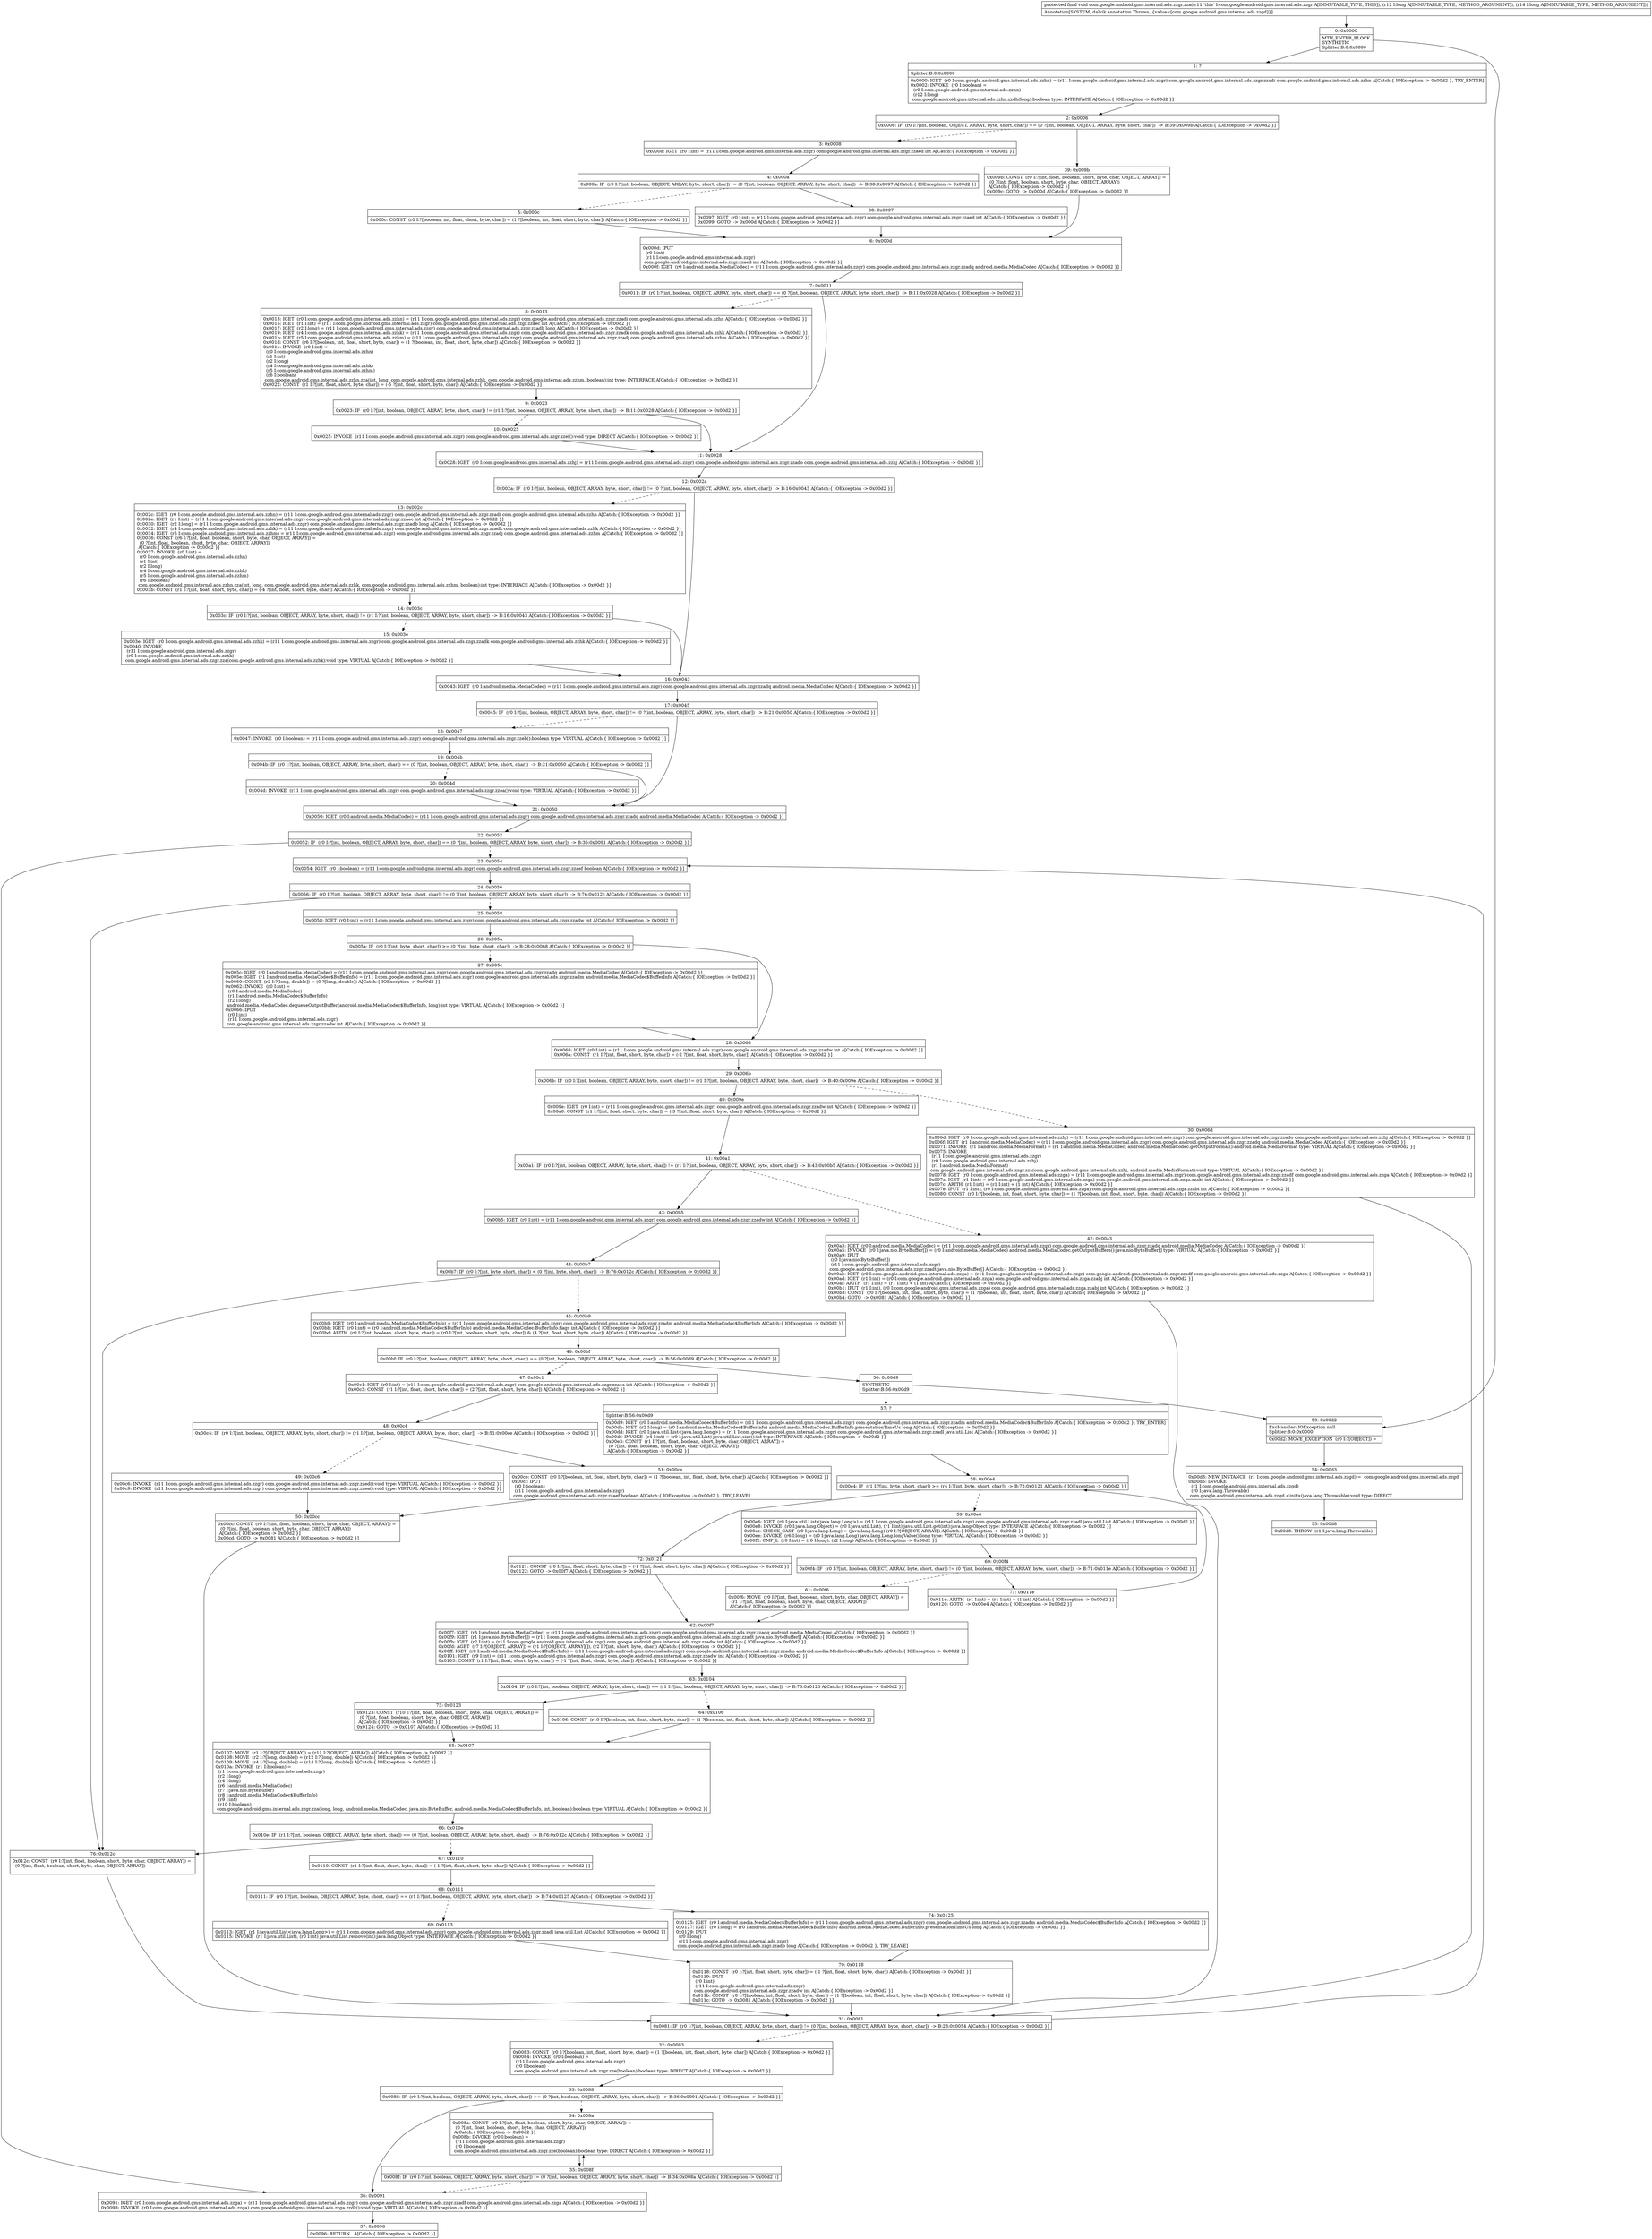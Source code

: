digraph "CFG forcom.google.android.gms.internal.ads.zzgr.zza(JJ)V" {
Node_0 [shape=record,label="{0\:\ 0x0000|MTH_ENTER_BLOCK\lSYNTHETIC\lSplitter:B:0:0x0000\l}"];
Node_1 [shape=record,label="{1\:\ ?|Splitter:B:0:0x0000\l|0x0000: IGET  (r0 I:com.google.android.gms.internal.ads.zzhn) = (r11 I:com.google.android.gms.internal.ads.zzgr) com.google.android.gms.internal.ads.zzgr.zzadi com.google.android.gms.internal.ads.zzhn A[Catch:\{ IOException \-\> 0x00d2 \}, TRY_ENTER]\l0x0002: INVOKE  (r0 I:boolean) = \l  (r0 I:com.google.android.gms.internal.ads.zzhn)\l  (r12 I:long)\l com.google.android.gms.internal.ads.zzhn.zzdh(long):boolean type: INTERFACE A[Catch:\{ IOException \-\> 0x00d2 \}]\l}"];
Node_2 [shape=record,label="{2\:\ 0x0006|0x0006: IF  (r0 I:?[int, boolean, OBJECT, ARRAY, byte, short, char]) == (0 ?[int, boolean, OBJECT, ARRAY, byte, short, char])  \-\> B:39:0x009b A[Catch:\{ IOException \-\> 0x00d2 \}]\l}"];
Node_3 [shape=record,label="{3\:\ 0x0008|0x0008: IGET  (r0 I:int) = (r11 I:com.google.android.gms.internal.ads.zzgr) com.google.android.gms.internal.ads.zzgr.zzaed int A[Catch:\{ IOException \-\> 0x00d2 \}]\l}"];
Node_4 [shape=record,label="{4\:\ 0x000a|0x000a: IF  (r0 I:?[int, boolean, OBJECT, ARRAY, byte, short, char]) != (0 ?[int, boolean, OBJECT, ARRAY, byte, short, char])  \-\> B:38:0x0097 A[Catch:\{ IOException \-\> 0x00d2 \}]\l}"];
Node_5 [shape=record,label="{5\:\ 0x000c|0x000c: CONST  (r0 I:?[boolean, int, float, short, byte, char]) = (1 ?[boolean, int, float, short, byte, char]) A[Catch:\{ IOException \-\> 0x00d2 \}]\l}"];
Node_6 [shape=record,label="{6\:\ 0x000d|0x000d: IPUT  \l  (r0 I:int)\l  (r11 I:com.google.android.gms.internal.ads.zzgr)\l com.google.android.gms.internal.ads.zzgr.zzaed int A[Catch:\{ IOException \-\> 0x00d2 \}]\l0x000f: IGET  (r0 I:android.media.MediaCodec) = (r11 I:com.google.android.gms.internal.ads.zzgr) com.google.android.gms.internal.ads.zzgr.zzadq android.media.MediaCodec A[Catch:\{ IOException \-\> 0x00d2 \}]\l}"];
Node_7 [shape=record,label="{7\:\ 0x0011|0x0011: IF  (r0 I:?[int, boolean, OBJECT, ARRAY, byte, short, char]) == (0 ?[int, boolean, OBJECT, ARRAY, byte, short, char])  \-\> B:11:0x0028 A[Catch:\{ IOException \-\> 0x00d2 \}]\l}"];
Node_8 [shape=record,label="{8\:\ 0x0013|0x0013: IGET  (r0 I:com.google.android.gms.internal.ads.zzhn) = (r11 I:com.google.android.gms.internal.ads.zzgr) com.google.android.gms.internal.ads.zzgr.zzadi com.google.android.gms.internal.ads.zzhn A[Catch:\{ IOException \-\> 0x00d2 \}]\l0x0015: IGET  (r1 I:int) = (r11 I:com.google.android.gms.internal.ads.zzgr) com.google.android.gms.internal.ads.zzgr.zzaec int A[Catch:\{ IOException \-\> 0x00d2 \}]\l0x0017: IGET  (r2 I:long) = (r11 I:com.google.android.gms.internal.ads.zzgr) com.google.android.gms.internal.ads.zzgr.zzadb long A[Catch:\{ IOException \-\> 0x00d2 \}]\l0x0019: IGET  (r4 I:com.google.android.gms.internal.ads.zzhk) = (r11 I:com.google.android.gms.internal.ads.zzgr) com.google.android.gms.internal.ads.zzgr.zzadk com.google.android.gms.internal.ads.zzhk A[Catch:\{ IOException \-\> 0x00d2 \}]\l0x001b: IGET  (r5 I:com.google.android.gms.internal.ads.zzhm) = (r11 I:com.google.android.gms.internal.ads.zzgr) com.google.android.gms.internal.ads.zzgr.zzadj com.google.android.gms.internal.ads.zzhm A[Catch:\{ IOException \-\> 0x00d2 \}]\l0x001d: CONST  (r6 I:?[boolean, int, float, short, byte, char]) = (1 ?[boolean, int, float, short, byte, char]) A[Catch:\{ IOException \-\> 0x00d2 \}]\l0x001e: INVOKE  (r0 I:int) = \l  (r0 I:com.google.android.gms.internal.ads.zzhn)\l  (r1 I:int)\l  (r2 I:long)\l  (r4 I:com.google.android.gms.internal.ads.zzhk)\l  (r5 I:com.google.android.gms.internal.ads.zzhm)\l  (r6 I:boolean)\l com.google.android.gms.internal.ads.zzhn.zza(int, long, com.google.android.gms.internal.ads.zzhk, com.google.android.gms.internal.ads.zzhm, boolean):int type: INTERFACE A[Catch:\{ IOException \-\> 0x00d2 \}]\l0x0022: CONST  (r1 I:?[int, float, short, byte, char]) = (\-5 ?[int, float, short, byte, char]) A[Catch:\{ IOException \-\> 0x00d2 \}]\l}"];
Node_9 [shape=record,label="{9\:\ 0x0023|0x0023: IF  (r0 I:?[int, boolean, OBJECT, ARRAY, byte, short, char]) != (r1 I:?[int, boolean, OBJECT, ARRAY, byte, short, char])  \-\> B:11:0x0028 A[Catch:\{ IOException \-\> 0x00d2 \}]\l}"];
Node_10 [shape=record,label="{10\:\ 0x0025|0x0025: INVOKE  (r11 I:com.google.android.gms.internal.ads.zzgr) com.google.android.gms.internal.ads.zzgr.zzef():void type: DIRECT A[Catch:\{ IOException \-\> 0x00d2 \}]\l}"];
Node_11 [shape=record,label="{11\:\ 0x0028|0x0028: IGET  (r0 I:com.google.android.gms.internal.ads.zzhj) = (r11 I:com.google.android.gms.internal.ads.zzgr) com.google.android.gms.internal.ads.zzgr.zzado com.google.android.gms.internal.ads.zzhj A[Catch:\{ IOException \-\> 0x00d2 \}]\l}"];
Node_12 [shape=record,label="{12\:\ 0x002a|0x002a: IF  (r0 I:?[int, boolean, OBJECT, ARRAY, byte, short, char]) != (0 ?[int, boolean, OBJECT, ARRAY, byte, short, char])  \-\> B:16:0x0043 A[Catch:\{ IOException \-\> 0x00d2 \}]\l}"];
Node_13 [shape=record,label="{13\:\ 0x002c|0x002c: IGET  (r0 I:com.google.android.gms.internal.ads.zzhn) = (r11 I:com.google.android.gms.internal.ads.zzgr) com.google.android.gms.internal.ads.zzgr.zzadi com.google.android.gms.internal.ads.zzhn A[Catch:\{ IOException \-\> 0x00d2 \}]\l0x002e: IGET  (r1 I:int) = (r11 I:com.google.android.gms.internal.ads.zzgr) com.google.android.gms.internal.ads.zzgr.zzaec int A[Catch:\{ IOException \-\> 0x00d2 \}]\l0x0030: IGET  (r2 I:long) = (r11 I:com.google.android.gms.internal.ads.zzgr) com.google.android.gms.internal.ads.zzgr.zzadb long A[Catch:\{ IOException \-\> 0x00d2 \}]\l0x0032: IGET  (r4 I:com.google.android.gms.internal.ads.zzhk) = (r11 I:com.google.android.gms.internal.ads.zzgr) com.google.android.gms.internal.ads.zzgr.zzadk com.google.android.gms.internal.ads.zzhk A[Catch:\{ IOException \-\> 0x00d2 \}]\l0x0034: IGET  (r5 I:com.google.android.gms.internal.ads.zzhm) = (r11 I:com.google.android.gms.internal.ads.zzgr) com.google.android.gms.internal.ads.zzgr.zzadj com.google.android.gms.internal.ads.zzhm A[Catch:\{ IOException \-\> 0x00d2 \}]\l0x0036: CONST  (r6 I:?[int, float, boolean, short, byte, char, OBJECT, ARRAY]) = \l  (0 ?[int, float, boolean, short, byte, char, OBJECT, ARRAY])\l A[Catch:\{ IOException \-\> 0x00d2 \}]\l0x0037: INVOKE  (r0 I:int) = \l  (r0 I:com.google.android.gms.internal.ads.zzhn)\l  (r1 I:int)\l  (r2 I:long)\l  (r4 I:com.google.android.gms.internal.ads.zzhk)\l  (r5 I:com.google.android.gms.internal.ads.zzhm)\l  (r6 I:boolean)\l com.google.android.gms.internal.ads.zzhn.zza(int, long, com.google.android.gms.internal.ads.zzhk, com.google.android.gms.internal.ads.zzhm, boolean):int type: INTERFACE A[Catch:\{ IOException \-\> 0x00d2 \}]\l0x003b: CONST  (r1 I:?[int, float, short, byte, char]) = (\-4 ?[int, float, short, byte, char]) A[Catch:\{ IOException \-\> 0x00d2 \}]\l}"];
Node_14 [shape=record,label="{14\:\ 0x003c|0x003c: IF  (r0 I:?[int, boolean, OBJECT, ARRAY, byte, short, char]) != (r1 I:?[int, boolean, OBJECT, ARRAY, byte, short, char])  \-\> B:16:0x0043 A[Catch:\{ IOException \-\> 0x00d2 \}]\l}"];
Node_15 [shape=record,label="{15\:\ 0x003e|0x003e: IGET  (r0 I:com.google.android.gms.internal.ads.zzhk) = (r11 I:com.google.android.gms.internal.ads.zzgr) com.google.android.gms.internal.ads.zzgr.zzadk com.google.android.gms.internal.ads.zzhk A[Catch:\{ IOException \-\> 0x00d2 \}]\l0x0040: INVOKE  \l  (r11 I:com.google.android.gms.internal.ads.zzgr)\l  (r0 I:com.google.android.gms.internal.ads.zzhk)\l com.google.android.gms.internal.ads.zzgr.zza(com.google.android.gms.internal.ads.zzhk):void type: VIRTUAL A[Catch:\{ IOException \-\> 0x00d2 \}]\l}"];
Node_16 [shape=record,label="{16\:\ 0x0043|0x0043: IGET  (r0 I:android.media.MediaCodec) = (r11 I:com.google.android.gms.internal.ads.zzgr) com.google.android.gms.internal.ads.zzgr.zzadq android.media.MediaCodec A[Catch:\{ IOException \-\> 0x00d2 \}]\l}"];
Node_17 [shape=record,label="{17\:\ 0x0045|0x0045: IF  (r0 I:?[int, boolean, OBJECT, ARRAY, byte, short, char]) != (0 ?[int, boolean, OBJECT, ARRAY, byte, short, char])  \-\> B:21:0x0050 A[Catch:\{ IOException \-\> 0x00d2 \}]\l}"];
Node_18 [shape=record,label="{18\:\ 0x0047|0x0047: INVOKE  (r0 I:boolean) = (r11 I:com.google.android.gms.internal.ads.zzgr) com.google.android.gms.internal.ads.zzgr.zzeb():boolean type: VIRTUAL A[Catch:\{ IOException \-\> 0x00d2 \}]\l}"];
Node_19 [shape=record,label="{19\:\ 0x004b|0x004b: IF  (r0 I:?[int, boolean, OBJECT, ARRAY, byte, short, char]) == (0 ?[int, boolean, OBJECT, ARRAY, byte, short, char])  \-\> B:21:0x0050 A[Catch:\{ IOException \-\> 0x00d2 \}]\l}"];
Node_20 [shape=record,label="{20\:\ 0x004d|0x004d: INVOKE  (r11 I:com.google.android.gms.internal.ads.zzgr) com.google.android.gms.internal.ads.zzgr.zzea():void type: VIRTUAL A[Catch:\{ IOException \-\> 0x00d2 \}]\l}"];
Node_21 [shape=record,label="{21\:\ 0x0050|0x0050: IGET  (r0 I:android.media.MediaCodec) = (r11 I:com.google.android.gms.internal.ads.zzgr) com.google.android.gms.internal.ads.zzgr.zzadq android.media.MediaCodec A[Catch:\{ IOException \-\> 0x00d2 \}]\l}"];
Node_22 [shape=record,label="{22\:\ 0x0052|0x0052: IF  (r0 I:?[int, boolean, OBJECT, ARRAY, byte, short, char]) == (0 ?[int, boolean, OBJECT, ARRAY, byte, short, char])  \-\> B:36:0x0091 A[Catch:\{ IOException \-\> 0x00d2 \}]\l}"];
Node_23 [shape=record,label="{23\:\ 0x0054|0x0054: IGET  (r0 I:boolean) = (r11 I:com.google.android.gms.internal.ads.zzgr) com.google.android.gms.internal.ads.zzgr.zzaef boolean A[Catch:\{ IOException \-\> 0x00d2 \}]\l}"];
Node_24 [shape=record,label="{24\:\ 0x0056|0x0056: IF  (r0 I:?[int, boolean, OBJECT, ARRAY, byte, short, char]) != (0 ?[int, boolean, OBJECT, ARRAY, byte, short, char])  \-\> B:76:0x012c A[Catch:\{ IOException \-\> 0x00d2 \}]\l}"];
Node_25 [shape=record,label="{25\:\ 0x0058|0x0058: IGET  (r0 I:int) = (r11 I:com.google.android.gms.internal.ads.zzgr) com.google.android.gms.internal.ads.zzgr.zzadw int A[Catch:\{ IOException \-\> 0x00d2 \}]\l}"];
Node_26 [shape=record,label="{26\:\ 0x005a|0x005a: IF  (r0 I:?[int, byte, short, char]) \>= (0 ?[int, byte, short, char])  \-\> B:28:0x0068 A[Catch:\{ IOException \-\> 0x00d2 \}]\l}"];
Node_27 [shape=record,label="{27\:\ 0x005c|0x005c: IGET  (r0 I:android.media.MediaCodec) = (r11 I:com.google.android.gms.internal.ads.zzgr) com.google.android.gms.internal.ads.zzgr.zzadq android.media.MediaCodec A[Catch:\{ IOException \-\> 0x00d2 \}]\l0x005e: IGET  (r1 I:android.media.MediaCodec$BufferInfo) = (r11 I:com.google.android.gms.internal.ads.zzgr) com.google.android.gms.internal.ads.zzgr.zzadm android.media.MediaCodec$BufferInfo A[Catch:\{ IOException \-\> 0x00d2 \}]\l0x0060: CONST  (r2 I:?[long, double]) = (0 ?[long, double]) A[Catch:\{ IOException \-\> 0x00d2 \}]\l0x0062: INVOKE  (r0 I:int) = \l  (r0 I:android.media.MediaCodec)\l  (r1 I:android.media.MediaCodec$BufferInfo)\l  (r2 I:long)\l android.media.MediaCodec.dequeueOutputBuffer(android.media.MediaCodec$BufferInfo, long):int type: VIRTUAL A[Catch:\{ IOException \-\> 0x00d2 \}]\l0x0066: IPUT  \l  (r0 I:int)\l  (r11 I:com.google.android.gms.internal.ads.zzgr)\l com.google.android.gms.internal.ads.zzgr.zzadw int A[Catch:\{ IOException \-\> 0x00d2 \}]\l}"];
Node_28 [shape=record,label="{28\:\ 0x0068|0x0068: IGET  (r0 I:int) = (r11 I:com.google.android.gms.internal.ads.zzgr) com.google.android.gms.internal.ads.zzgr.zzadw int A[Catch:\{ IOException \-\> 0x00d2 \}]\l0x006a: CONST  (r1 I:?[int, float, short, byte, char]) = (\-2 ?[int, float, short, byte, char]) A[Catch:\{ IOException \-\> 0x00d2 \}]\l}"];
Node_29 [shape=record,label="{29\:\ 0x006b|0x006b: IF  (r0 I:?[int, boolean, OBJECT, ARRAY, byte, short, char]) != (r1 I:?[int, boolean, OBJECT, ARRAY, byte, short, char])  \-\> B:40:0x009e A[Catch:\{ IOException \-\> 0x00d2 \}]\l}"];
Node_30 [shape=record,label="{30\:\ 0x006d|0x006d: IGET  (r0 I:com.google.android.gms.internal.ads.zzhj) = (r11 I:com.google.android.gms.internal.ads.zzgr) com.google.android.gms.internal.ads.zzgr.zzado com.google.android.gms.internal.ads.zzhj A[Catch:\{ IOException \-\> 0x00d2 \}]\l0x006f: IGET  (r1 I:android.media.MediaCodec) = (r11 I:com.google.android.gms.internal.ads.zzgr) com.google.android.gms.internal.ads.zzgr.zzadq android.media.MediaCodec A[Catch:\{ IOException \-\> 0x00d2 \}]\l0x0071: INVOKE  (r1 I:android.media.MediaFormat) = (r1 I:android.media.MediaCodec) android.media.MediaCodec.getOutputFormat():android.media.MediaFormat type: VIRTUAL A[Catch:\{ IOException \-\> 0x00d2 \}]\l0x0075: INVOKE  \l  (r11 I:com.google.android.gms.internal.ads.zzgr)\l  (r0 I:com.google.android.gms.internal.ads.zzhj)\l  (r1 I:android.media.MediaFormat)\l com.google.android.gms.internal.ads.zzgr.zza(com.google.android.gms.internal.ads.zzhj, android.media.MediaFormat):void type: VIRTUAL A[Catch:\{ IOException \-\> 0x00d2 \}]\l0x0078: IGET  (r0 I:com.google.android.gms.internal.ads.zzga) = (r11 I:com.google.android.gms.internal.ads.zzgr) com.google.android.gms.internal.ads.zzgr.zzadf com.google.android.gms.internal.ads.zzga A[Catch:\{ IOException \-\> 0x00d2 \}]\l0x007a: IGET  (r1 I:int) = (r0 I:com.google.android.gms.internal.ads.zzga) com.google.android.gms.internal.ads.zzga.zzabi int A[Catch:\{ IOException \-\> 0x00d2 \}]\l0x007c: ARITH  (r1 I:int) = (r1 I:int) + (1 int) A[Catch:\{ IOException \-\> 0x00d2 \}]\l0x007e: IPUT  (r1 I:int), (r0 I:com.google.android.gms.internal.ads.zzga) com.google.android.gms.internal.ads.zzga.zzabi int A[Catch:\{ IOException \-\> 0x00d2 \}]\l0x0080: CONST  (r0 I:?[boolean, int, float, short, byte, char]) = (1 ?[boolean, int, float, short, byte, char]) A[Catch:\{ IOException \-\> 0x00d2 \}]\l}"];
Node_31 [shape=record,label="{31\:\ 0x0081|0x0081: IF  (r0 I:?[int, boolean, OBJECT, ARRAY, byte, short, char]) != (0 ?[int, boolean, OBJECT, ARRAY, byte, short, char])  \-\> B:23:0x0054 A[Catch:\{ IOException \-\> 0x00d2 \}]\l}"];
Node_32 [shape=record,label="{32\:\ 0x0083|0x0083: CONST  (r0 I:?[boolean, int, float, short, byte, char]) = (1 ?[boolean, int, float, short, byte, char]) A[Catch:\{ IOException \-\> 0x00d2 \}]\l0x0084: INVOKE  (r0 I:boolean) = \l  (r11 I:com.google.android.gms.internal.ads.zzgr)\l  (r0 I:boolean)\l com.google.android.gms.internal.ads.zzgr.zze(boolean):boolean type: DIRECT A[Catch:\{ IOException \-\> 0x00d2 \}]\l}"];
Node_33 [shape=record,label="{33\:\ 0x0088|0x0088: IF  (r0 I:?[int, boolean, OBJECT, ARRAY, byte, short, char]) == (0 ?[int, boolean, OBJECT, ARRAY, byte, short, char])  \-\> B:36:0x0091 A[Catch:\{ IOException \-\> 0x00d2 \}]\l}"];
Node_34 [shape=record,label="{34\:\ 0x008a|0x008a: CONST  (r0 I:?[int, float, boolean, short, byte, char, OBJECT, ARRAY]) = \l  (0 ?[int, float, boolean, short, byte, char, OBJECT, ARRAY])\l A[Catch:\{ IOException \-\> 0x00d2 \}]\l0x008b: INVOKE  (r0 I:boolean) = \l  (r11 I:com.google.android.gms.internal.ads.zzgr)\l  (r0 I:boolean)\l com.google.android.gms.internal.ads.zzgr.zze(boolean):boolean type: DIRECT A[Catch:\{ IOException \-\> 0x00d2 \}]\l}"];
Node_35 [shape=record,label="{35\:\ 0x008f|0x008f: IF  (r0 I:?[int, boolean, OBJECT, ARRAY, byte, short, char]) != (0 ?[int, boolean, OBJECT, ARRAY, byte, short, char])  \-\> B:34:0x008a A[Catch:\{ IOException \-\> 0x00d2 \}]\l}"];
Node_36 [shape=record,label="{36\:\ 0x0091|0x0091: IGET  (r0 I:com.google.android.gms.internal.ads.zzga) = (r11 I:com.google.android.gms.internal.ads.zzgr) com.google.android.gms.internal.ads.zzgr.zzadf com.google.android.gms.internal.ads.zzga A[Catch:\{ IOException \-\> 0x00d2 \}]\l0x0093: INVOKE  (r0 I:com.google.android.gms.internal.ads.zzga) com.google.android.gms.internal.ads.zzga.zzdk():void type: VIRTUAL A[Catch:\{ IOException \-\> 0x00d2 \}]\l}"];
Node_37 [shape=record,label="{37\:\ 0x0096|0x0096: RETURN   A[Catch:\{ IOException \-\> 0x00d2 \}]\l}"];
Node_38 [shape=record,label="{38\:\ 0x0097|0x0097: IGET  (r0 I:int) = (r11 I:com.google.android.gms.internal.ads.zzgr) com.google.android.gms.internal.ads.zzgr.zzaed int A[Catch:\{ IOException \-\> 0x00d2 \}]\l0x0099: GOTO  \-\> 0x000d A[Catch:\{ IOException \-\> 0x00d2 \}]\l}"];
Node_39 [shape=record,label="{39\:\ 0x009b|0x009b: CONST  (r0 I:?[int, float, boolean, short, byte, char, OBJECT, ARRAY]) = \l  (0 ?[int, float, boolean, short, byte, char, OBJECT, ARRAY])\l A[Catch:\{ IOException \-\> 0x00d2 \}]\l0x009c: GOTO  \-\> 0x000d A[Catch:\{ IOException \-\> 0x00d2 \}]\l}"];
Node_40 [shape=record,label="{40\:\ 0x009e|0x009e: IGET  (r0 I:int) = (r11 I:com.google.android.gms.internal.ads.zzgr) com.google.android.gms.internal.ads.zzgr.zzadw int A[Catch:\{ IOException \-\> 0x00d2 \}]\l0x00a0: CONST  (r1 I:?[int, float, short, byte, char]) = (\-3 ?[int, float, short, byte, char]) A[Catch:\{ IOException \-\> 0x00d2 \}]\l}"];
Node_41 [shape=record,label="{41\:\ 0x00a1|0x00a1: IF  (r0 I:?[int, boolean, OBJECT, ARRAY, byte, short, char]) != (r1 I:?[int, boolean, OBJECT, ARRAY, byte, short, char])  \-\> B:43:0x00b5 A[Catch:\{ IOException \-\> 0x00d2 \}]\l}"];
Node_42 [shape=record,label="{42\:\ 0x00a3|0x00a3: IGET  (r0 I:android.media.MediaCodec) = (r11 I:com.google.android.gms.internal.ads.zzgr) com.google.android.gms.internal.ads.zzgr.zzadq android.media.MediaCodec A[Catch:\{ IOException \-\> 0x00d2 \}]\l0x00a5: INVOKE  (r0 I:java.nio.ByteBuffer[]) = (r0 I:android.media.MediaCodec) android.media.MediaCodec.getOutputBuffers():java.nio.ByteBuffer[] type: VIRTUAL A[Catch:\{ IOException \-\> 0x00d2 \}]\l0x00a9: IPUT  \l  (r0 I:java.nio.ByteBuffer[])\l  (r11 I:com.google.android.gms.internal.ads.zzgr)\l com.google.android.gms.internal.ads.zzgr.zzadt java.nio.ByteBuffer[] A[Catch:\{ IOException \-\> 0x00d2 \}]\l0x00ab: IGET  (r0 I:com.google.android.gms.internal.ads.zzga) = (r11 I:com.google.android.gms.internal.ads.zzgr) com.google.android.gms.internal.ads.zzgr.zzadf com.google.android.gms.internal.ads.zzga A[Catch:\{ IOException \-\> 0x00d2 \}]\l0x00ad: IGET  (r1 I:int) = (r0 I:com.google.android.gms.internal.ads.zzga) com.google.android.gms.internal.ads.zzga.zzabj int A[Catch:\{ IOException \-\> 0x00d2 \}]\l0x00af: ARITH  (r1 I:int) = (r1 I:int) + (1 int) A[Catch:\{ IOException \-\> 0x00d2 \}]\l0x00b1: IPUT  (r1 I:int), (r0 I:com.google.android.gms.internal.ads.zzga) com.google.android.gms.internal.ads.zzga.zzabj int A[Catch:\{ IOException \-\> 0x00d2 \}]\l0x00b3: CONST  (r0 I:?[boolean, int, float, short, byte, char]) = (1 ?[boolean, int, float, short, byte, char]) A[Catch:\{ IOException \-\> 0x00d2 \}]\l0x00b4: GOTO  \-\> 0x0081 A[Catch:\{ IOException \-\> 0x00d2 \}]\l}"];
Node_43 [shape=record,label="{43\:\ 0x00b5|0x00b5: IGET  (r0 I:int) = (r11 I:com.google.android.gms.internal.ads.zzgr) com.google.android.gms.internal.ads.zzgr.zzadw int A[Catch:\{ IOException \-\> 0x00d2 \}]\l}"];
Node_44 [shape=record,label="{44\:\ 0x00b7|0x00b7: IF  (r0 I:?[int, byte, short, char]) \< (0 ?[int, byte, short, char])  \-\> B:76:0x012c A[Catch:\{ IOException \-\> 0x00d2 \}]\l}"];
Node_45 [shape=record,label="{45\:\ 0x00b9|0x00b9: IGET  (r0 I:android.media.MediaCodec$BufferInfo) = (r11 I:com.google.android.gms.internal.ads.zzgr) com.google.android.gms.internal.ads.zzgr.zzadm android.media.MediaCodec$BufferInfo A[Catch:\{ IOException \-\> 0x00d2 \}]\l0x00bb: IGET  (r0 I:int) = (r0 I:android.media.MediaCodec$BufferInfo) android.media.MediaCodec.BufferInfo.flags int A[Catch:\{ IOException \-\> 0x00d2 \}]\l0x00bd: ARITH  (r0 I:?[int, boolean, short, byte, char]) = (r0 I:?[int, boolean, short, byte, char]) & (4 ?[int, float, short, byte, char]) A[Catch:\{ IOException \-\> 0x00d2 \}]\l}"];
Node_46 [shape=record,label="{46\:\ 0x00bf|0x00bf: IF  (r0 I:?[int, boolean, OBJECT, ARRAY, byte, short, char]) == (0 ?[int, boolean, OBJECT, ARRAY, byte, short, char])  \-\> B:56:0x00d9 A[Catch:\{ IOException \-\> 0x00d2 \}]\l}"];
Node_47 [shape=record,label="{47\:\ 0x00c1|0x00c1: IGET  (r0 I:int) = (r11 I:com.google.android.gms.internal.ads.zzgr) com.google.android.gms.internal.ads.zzgr.zzaea int A[Catch:\{ IOException \-\> 0x00d2 \}]\l0x00c3: CONST  (r1 I:?[int, float, short, byte, char]) = (2 ?[int, float, short, byte, char]) A[Catch:\{ IOException \-\> 0x00d2 \}]\l}"];
Node_48 [shape=record,label="{48\:\ 0x00c4|0x00c4: IF  (r0 I:?[int, boolean, OBJECT, ARRAY, byte, short, char]) != (r1 I:?[int, boolean, OBJECT, ARRAY, byte, short, char])  \-\> B:51:0x00ce A[Catch:\{ IOException \-\> 0x00d2 \}]\l}"];
Node_49 [shape=record,label="{49\:\ 0x00c6|0x00c6: INVOKE  (r11 I:com.google.android.gms.internal.ads.zzgr) com.google.android.gms.internal.ads.zzgr.zzed():void type: VIRTUAL A[Catch:\{ IOException \-\> 0x00d2 \}]\l0x00c9: INVOKE  (r11 I:com.google.android.gms.internal.ads.zzgr) com.google.android.gms.internal.ads.zzgr.zzea():void type: VIRTUAL A[Catch:\{ IOException \-\> 0x00d2 \}]\l}"];
Node_50 [shape=record,label="{50\:\ 0x00cc|0x00cc: CONST  (r0 I:?[int, float, boolean, short, byte, char, OBJECT, ARRAY]) = \l  (0 ?[int, float, boolean, short, byte, char, OBJECT, ARRAY])\l A[Catch:\{ IOException \-\> 0x00d2 \}]\l0x00cd: GOTO  \-\> 0x0081 A[Catch:\{ IOException \-\> 0x00d2 \}]\l}"];
Node_51 [shape=record,label="{51\:\ 0x00ce|0x00ce: CONST  (r0 I:?[boolean, int, float, short, byte, char]) = (1 ?[boolean, int, float, short, byte, char]) A[Catch:\{ IOException \-\> 0x00d2 \}]\l0x00cf: IPUT  \l  (r0 I:boolean)\l  (r11 I:com.google.android.gms.internal.ads.zzgr)\l com.google.android.gms.internal.ads.zzgr.zzaef boolean A[Catch:\{ IOException \-\> 0x00d2 \}, TRY_LEAVE]\l}"];
Node_53 [shape=record,label="{53\:\ 0x00d2|ExcHandler: IOException null\lSplitter:B:0:0x0000\l|0x00d2: MOVE_EXCEPTION  (r0 I:?[OBJECT]) =  \l}"];
Node_54 [shape=record,label="{54\:\ 0x00d3|0x00d3: NEW_INSTANCE  (r1 I:com.google.android.gms.internal.ads.zzgd) =  com.google.android.gms.internal.ads.zzgd \l0x00d5: INVOKE  \l  (r1 I:com.google.android.gms.internal.ads.zzgd)\l  (r0 I:java.lang.Throwable)\l com.google.android.gms.internal.ads.zzgd.\<init\>(java.lang.Throwable):void type: DIRECT \l}"];
Node_55 [shape=record,label="{55\:\ 0x00d8|0x00d8: THROW  (r1 I:java.lang.Throwable) \l}"];
Node_56 [shape=record,label="{56\:\ 0x00d9|SYNTHETIC\lSplitter:B:56:0x00d9\l}"];
Node_57 [shape=record,label="{57\:\ ?|Splitter:B:56:0x00d9\l|0x00d9: IGET  (r0 I:android.media.MediaCodec$BufferInfo) = (r11 I:com.google.android.gms.internal.ads.zzgr) com.google.android.gms.internal.ads.zzgr.zzadm android.media.MediaCodec$BufferInfo A[Catch:\{ IOException \-\> 0x00d2 \}, TRY_ENTER]\l0x00db: IGET  (r2 I:long) = (r0 I:android.media.MediaCodec$BufferInfo) android.media.MediaCodec.BufferInfo.presentationTimeUs long A[Catch:\{ IOException \-\> 0x00d2 \}]\l0x00dd: IGET  (r0 I:java.util.List\<java.lang.Long\>) = (r11 I:com.google.android.gms.internal.ads.zzgr) com.google.android.gms.internal.ads.zzgr.zzadl java.util.List A[Catch:\{ IOException \-\> 0x00d2 \}]\l0x00df: INVOKE  (r4 I:int) = (r0 I:java.util.List) java.util.List.size():int type: INTERFACE A[Catch:\{ IOException \-\> 0x00d2 \}]\l0x00e3: CONST  (r1 I:?[int, float, boolean, short, byte, char, OBJECT, ARRAY]) = \l  (0 ?[int, float, boolean, short, byte, char, OBJECT, ARRAY])\l A[Catch:\{ IOException \-\> 0x00d2 \}]\l}"];
Node_58 [shape=record,label="{58\:\ 0x00e4|0x00e4: IF  (r1 I:?[int, byte, short, char]) \>= (r4 I:?[int, byte, short, char])  \-\> B:72:0x0121 A[Catch:\{ IOException \-\> 0x00d2 \}]\l}"];
Node_59 [shape=record,label="{59\:\ 0x00e6|0x00e6: IGET  (r0 I:java.util.List\<java.lang.Long\>) = (r11 I:com.google.android.gms.internal.ads.zzgr) com.google.android.gms.internal.ads.zzgr.zzadl java.util.List A[Catch:\{ IOException \-\> 0x00d2 \}]\l0x00e8: INVOKE  (r0 I:java.lang.Object) = (r0 I:java.util.List), (r1 I:int) java.util.List.get(int):java.lang.Object type: INTERFACE A[Catch:\{ IOException \-\> 0x00d2 \}]\l0x00ec: CHECK_CAST  (r0 I:java.lang.Long) = (java.lang.Long) (r0 I:?[OBJECT, ARRAY]) A[Catch:\{ IOException \-\> 0x00d2 \}]\l0x00ee: INVOKE  (r6 I:long) = (r0 I:java.lang.Long) java.lang.Long.longValue():long type: VIRTUAL A[Catch:\{ IOException \-\> 0x00d2 \}]\l0x00f2: CMP_L  (r0 I:int) = (r6 I:long), (r2 I:long) A[Catch:\{ IOException \-\> 0x00d2 \}]\l}"];
Node_60 [shape=record,label="{60\:\ 0x00f4|0x00f4: IF  (r0 I:?[int, boolean, OBJECT, ARRAY, byte, short, char]) != (0 ?[int, boolean, OBJECT, ARRAY, byte, short, char])  \-\> B:71:0x011e A[Catch:\{ IOException \-\> 0x00d2 \}]\l}"];
Node_61 [shape=record,label="{61\:\ 0x00f6|0x00f6: MOVE  (r0 I:?[int, float, boolean, short, byte, char, OBJECT, ARRAY]) = \l  (r1 I:?[int, float, boolean, short, byte, char, OBJECT, ARRAY])\l A[Catch:\{ IOException \-\> 0x00d2 \}]\l}"];
Node_62 [shape=record,label="{62\:\ 0x00f7|0x00f7: IGET  (r6 I:android.media.MediaCodec) = (r11 I:com.google.android.gms.internal.ads.zzgr) com.google.android.gms.internal.ads.zzgr.zzadq android.media.MediaCodec A[Catch:\{ IOException \-\> 0x00d2 \}]\l0x00f9: IGET  (r1 I:java.nio.ByteBuffer[]) = (r11 I:com.google.android.gms.internal.ads.zzgr) com.google.android.gms.internal.ads.zzgr.zzadt java.nio.ByteBuffer[] A[Catch:\{ IOException \-\> 0x00d2 \}]\l0x00fb: IGET  (r2 I:int) = (r11 I:com.google.android.gms.internal.ads.zzgr) com.google.android.gms.internal.ads.zzgr.zzadw int A[Catch:\{ IOException \-\> 0x00d2 \}]\l0x00fd: AGET  (r7 I:?[OBJECT, ARRAY]) = (r1 I:?[OBJECT, ARRAY][]), (r2 I:?[int, short, byte, char]) A[Catch:\{ IOException \-\> 0x00d2 \}]\l0x00ff: IGET  (r8 I:android.media.MediaCodec$BufferInfo) = (r11 I:com.google.android.gms.internal.ads.zzgr) com.google.android.gms.internal.ads.zzgr.zzadm android.media.MediaCodec$BufferInfo A[Catch:\{ IOException \-\> 0x00d2 \}]\l0x0101: IGET  (r9 I:int) = (r11 I:com.google.android.gms.internal.ads.zzgr) com.google.android.gms.internal.ads.zzgr.zzadw int A[Catch:\{ IOException \-\> 0x00d2 \}]\l0x0103: CONST  (r1 I:?[int, float, short, byte, char]) = (\-1 ?[int, float, short, byte, char]) A[Catch:\{ IOException \-\> 0x00d2 \}]\l}"];
Node_63 [shape=record,label="{63\:\ 0x0104|0x0104: IF  (r0 I:?[int, boolean, OBJECT, ARRAY, byte, short, char]) == (r1 I:?[int, boolean, OBJECT, ARRAY, byte, short, char])  \-\> B:73:0x0123 A[Catch:\{ IOException \-\> 0x00d2 \}]\l}"];
Node_64 [shape=record,label="{64\:\ 0x0106|0x0106: CONST  (r10 I:?[boolean, int, float, short, byte, char]) = (1 ?[boolean, int, float, short, byte, char]) A[Catch:\{ IOException \-\> 0x00d2 \}]\l}"];
Node_65 [shape=record,label="{65\:\ 0x0107|0x0107: MOVE  (r1 I:?[OBJECT, ARRAY]) = (r11 I:?[OBJECT, ARRAY]) A[Catch:\{ IOException \-\> 0x00d2 \}]\l0x0108: MOVE  (r2 I:?[long, double]) = (r12 I:?[long, double]) A[Catch:\{ IOException \-\> 0x00d2 \}]\l0x0109: MOVE  (r4 I:?[long, double]) = (r14 I:?[long, double]) A[Catch:\{ IOException \-\> 0x00d2 \}]\l0x010a: INVOKE  (r1 I:boolean) = \l  (r1 I:com.google.android.gms.internal.ads.zzgr)\l  (r2 I:long)\l  (r4 I:long)\l  (r6 I:android.media.MediaCodec)\l  (r7 I:java.nio.ByteBuffer)\l  (r8 I:android.media.MediaCodec$BufferInfo)\l  (r9 I:int)\l  (r10 I:boolean)\l com.google.android.gms.internal.ads.zzgr.zza(long, long, android.media.MediaCodec, java.nio.ByteBuffer, android.media.MediaCodec$BufferInfo, int, boolean):boolean type: VIRTUAL A[Catch:\{ IOException \-\> 0x00d2 \}]\l}"];
Node_66 [shape=record,label="{66\:\ 0x010e|0x010e: IF  (r1 I:?[int, boolean, OBJECT, ARRAY, byte, short, char]) == (0 ?[int, boolean, OBJECT, ARRAY, byte, short, char])  \-\> B:76:0x012c A[Catch:\{ IOException \-\> 0x00d2 \}]\l}"];
Node_67 [shape=record,label="{67\:\ 0x0110|0x0110: CONST  (r1 I:?[int, float, short, byte, char]) = (\-1 ?[int, float, short, byte, char]) A[Catch:\{ IOException \-\> 0x00d2 \}]\l}"];
Node_68 [shape=record,label="{68\:\ 0x0111|0x0111: IF  (r0 I:?[int, boolean, OBJECT, ARRAY, byte, short, char]) == (r1 I:?[int, boolean, OBJECT, ARRAY, byte, short, char])  \-\> B:74:0x0125 A[Catch:\{ IOException \-\> 0x00d2 \}]\l}"];
Node_69 [shape=record,label="{69\:\ 0x0113|0x0113: IGET  (r1 I:java.util.List\<java.lang.Long\>) = (r11 I:com.google.android.gms.internal.ads.zzgr) com.google.android.gms.internal.ads.zzgr.zzadl java.util.List A[Catch:\{ IOException \-\> 0x00d2 \}]\l0x0115: INVOKE  (r1 I:java.util.List), (r0 I:int) java.util.List.remove(int):java.lang.Object type: INTERFACE A[Catch:\{ IOException \-\> 0x00d2 \}]\l}"];
Node_70 [shape=record,label="{70\:\ 0x0118|0x0118: CONST  (r0 I:?[int, float, short, byte, char]) = (\-1 ?[int, float, short, byte, char]) A[Catch:\{ IOException \-\> 0x00d2 \}]\l0x0119: IPUT  \l  (r0 I:int)\l  (r11 I:com.google.android.gms.internal.ads.zzgr)\l com.google.android.gms.internal.ads.zzgr.zzadw int A[Catch:\{ IOException \-\> 0x00d2 \}]\l0x011b: CONST  (r0 I:?[boolean, int, float, short, byte, char]) = (1 ?[boolean, int, float, short, byte, char]) A[Catch:\{ IOException \-\> 0x00d2 \}]\l0x011c: GOTO  \-\> 0x0081 A[Catch:\{ IOException \-\> 0x00d2 \}]\l}"];
Node_71 [shape=record,label="{71\:\ 0x011e|0x011e: ARITH  (r1 I:int) = (r1 I:int) + (1 int) A[Catch:\{ IOException \-\> 0x00d2 \}]\l0x0120: GOTO  \-\> 0x00e4 A[Catch:\{ IOException \-\> 0x00d2 \}]\l}"];
Node_72 [shape=record,label="{72\:\ 0x0121|0x0121: CONST  (r0 I:?[int, float, short, byte, char]) = (\-1 ?[int, float, short, byte, char]) A[Catch:\{ IOException \-\> 0x00d2 \}]\l0x0122: GOTO  \-\> 0x00f7 A[Catch:\{ IOException \-\> 0x00d2 \}]\l}"];
Node_73 [shape=record,label="{73\:\ 0x0123|0x0123: CONST  (r10 I:?[int, float, boolean, short, byte, char, OBJECT, ARRAY]) = \l  (0 ?[int, float, boolean, short, byte, char, OBJECT, ARRAY])\l A[Catch:\{ IOException \-\> 0x00d2 \}]\l0x0124: GOTO  \-\> 0x0107 A[Catch:\{ IOException \-\> 0x00d2 \}]\l}"];
Node_74 [shape=record,label="{74\:\ 0x0125|0x0125: IGET  (r0 I:android.media.MediaCodec$BufferInfo) = (r11 I:com.google.android.gms.internal.ads.zzgr) com.google.android.gms.internal.ads.zzgr.zzadm android.media.MediaCodec$BufferInfo A[Catch:\{ IOException \-\> 0x00d2 \}]\l0x0127: IGET  (r0 I:long) = (r0 I:android.media.MediaCodec$BufferInfo) android.media.MediaCodec.BufferInfo.presentationTimeUs long A[Catch:\{ IOException \-\> 0x00d2 \}]\l0x0129: IPUT  \l  (r0 I:long)\l  (r11 I:com.google.android.gms.internal.ads.zzgr)\l com.google.android.gms.internal.ads.zzgr.zzadb long A[Catch:\{ IOException \-\> 0x00d2 \}, TRY_LEAVE]\l}"];
Node_76 [shape=record,label="{76\:\ 0x012c|0x012c: CONST  (r0 I:?[int, float, boolean, short, byte, char, OBJECT, ARRAY]) = \l  (0 ?[int, float, boolean, short, byte, char, OBJECT, ARRAY])\l \l}"];
MethodNode[shape=record,label="{protected final void com.google.android.gms.internal.ads.zzgr.zza((r11 'this' I:com.google.android.gms.internal.ads.zzgr A[IMMUTABLE_TYPE, THIS]), (r12 I:long A[IMMUTABLE_TYPE, METHOD_ARGUMENT]), (r14 I:long A[IMMUTABLE_TYPE, METHOD_ARGUMENT]))  | Annotation[SYSTEM, dalvik.annotation.Throws, \{value=[com.google.android.gms.internal.ads.zzgd]\}]\l}"];
MethodNode -> Node_0;
Node_0 -> Node_1;
Node_0 -> Node_53;
Node_1 -> Node_2;
Node_2 -> Node_3[style=dashed];
Node_2 -> Node_39;
Node_3 -> Node_4;
Node_4 -> Node_5[style=dashed];
Node_4 -> Node_38;
Node_5 -> Node_6;
Node_6 -> Node_7;
Node_7 -> Node_8[style=dashed];
Node_7 -> Node_11;
Node_8 -> Node_9;
Node_9 -> Node_10[style=dashed];
Node_9 -> Node_11;
Node_10 -> Node_11;
Node_11 -> Node_12;
Node_12 -> Node_13[style=dashed];
Node_12 -> Node_16;
Node_13 -> Node_14;
Node_14 -> Node_15[style=dashed];
Node_14 -> Node_16;
Node_15 -> Node_16;
Node_16 -> Node_17;
Node_17 -> Node_18[style=dashed];
Node_17 -> Node_21;
Node_18 -> Node_19;
Node_19 -> Node_20[style=dashed];
Node_19 -> Node_21;
Node_20 -> Node_21;
Node_21 -> Node_22;
Node_22 -> Node_23[style=dashed];
Node_22 -> Node_36;
Node_23 -> Node_24;
Node_24 -> Node_25[style=dashed];
Node_24 -> Node_76;
Node_25 -> Node_26;
Node_26 -> Node_27[style=dashed];
Node_26 -> Node_28;
Node_27 -> Node_28;
Node_28 -> Node_29;
Node_29 -> Node_30[style=dashed];
Node_29 -> Node_40;
Node_30 -> Node_31;
Node_31 -> Node_23;
Node_31 -> Node_32[style=dashed];
Node_32 -> Node_33;
Node_33 -> Node_34[style=dashed];
Node_33 -> Node_36;
Node_34 -> Node_35;
Node_35 -> Node_34;
Node_35 -> Node_36[style=dashed];
Node_36 -> Node_37;
Node_38 -> Node_6;
Node_39 -> Node_6;
Node_40 -> Node_41;
Node_41 -> Node_42[style=dashed];
Node_41 -> Node_43;
Node_42 -> Node_31;
Node_43 -> Node_44;
Node_44 -> Node_45[style=dashed];
Node_44 -> Node_76;
Node_45 -> Node_46;
Node_46 -> Node_47[style=dashed];
Node_46 -> Node_56;
Node_47 -> Node_48;
Node_48 -> Node_49[style=dashed];
Node_48 -> Node_51;
Node_49 -> Node_50;
Node_50 -> Node_31;
Node_51 -> Node_50;
Node_53 -> Node_54;
Node_54 -> Node_55;
Node_56 -> Node_57;
Node_56 -> Node_53;
Node_57 -> Node_58;
Node_58 -> Node_59[style=dashed];
Node_58 -> Node_72;
Node_59 -> Node_60;
Node_60 -> Node_61[style=dashed];
Node_60 -> Node_71;
Node_61 -> Node_62;
Node_62 -> Node_63;
Node_63 -> Node_64[style=dashed];
Node_63 -> Node_73;
Node_64 -> Node_65;
Node_65 -> Node_66;
Node_66 -> Node_67[style=dashed];
Node_66 -> Node_76;
Node_67 -> Node_68;
Node_68 -> Node_69[style=dashed];
Node_68 -> Node_74;
Node_69 -> Node_70;
Node_70 -> Node_31;
Node_71 -> Node_58;
Node_72 -> Node_62;
Node_73 -> Node_65;
Node_74 -> Node_70;
Node_76 -> Node_31;
}

